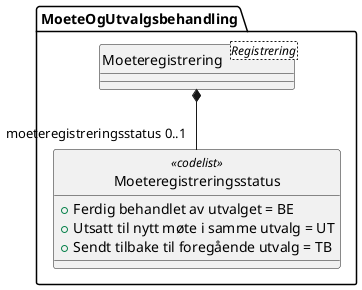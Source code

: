 @startuml
skinparam nodesep 100
hide circle
class MoeteOgUtvalgsbehandling.Moeteregistreringsstatus <<codelist>> {
  +Ferdig behandlet av utvalget = BE
  +Utsatt til nytt møte i samme utvalg = UT
  +Sendt tilbake til foregående utvalg = TB
}
class MoeteOgUtvalgsbehandling.Moeteregistrering <Registrering> {
}
MoeteOgUtvalgsbehandling.Moeteregistrering *-- "moeteregistreringsstatus 0..1" MoeteOgUtvalgsbehandling.Moeteregistreringsstatus
@enduml
